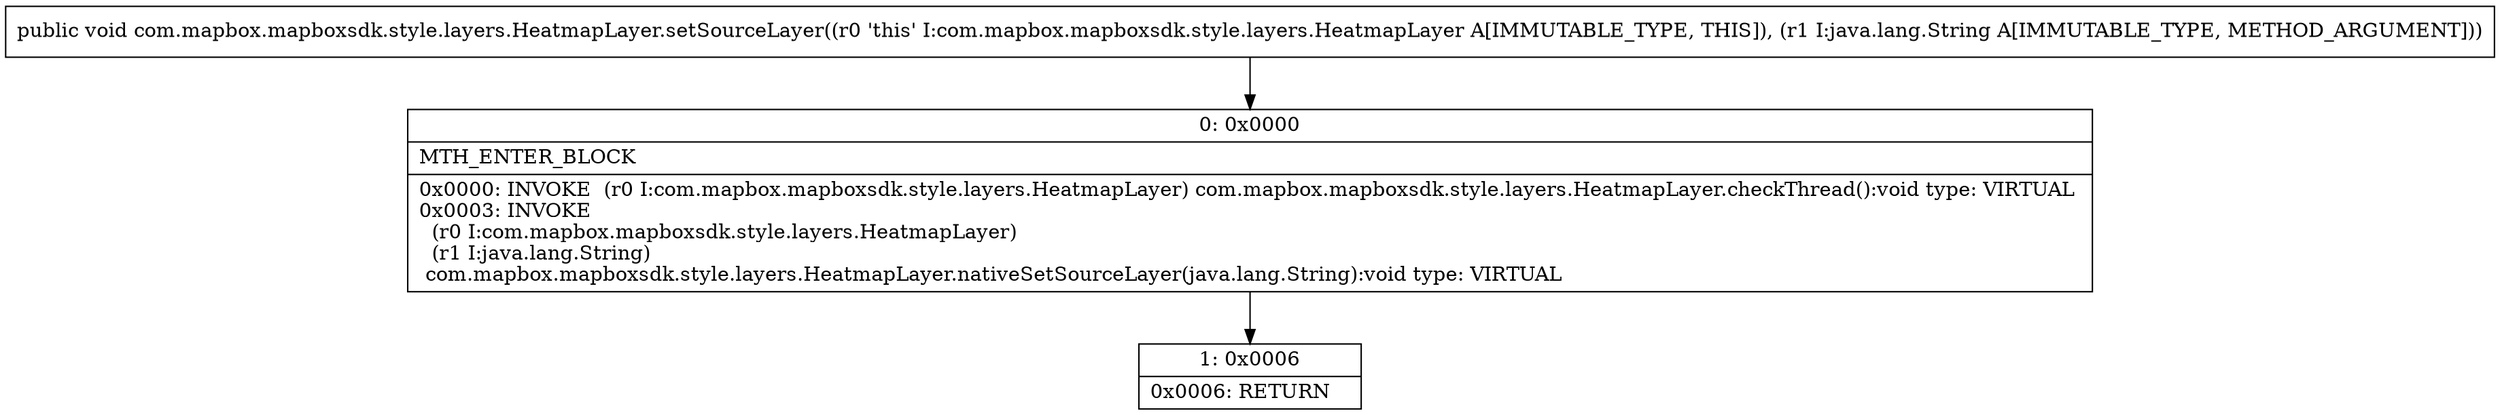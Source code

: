 digraph "CFG forcom.mapbox.mapboxsdk.style.layers.HeatmapLayer.setSourceLayer(Ljava\/lang\/String;)V" {
Node_0 [shape=record,label="{0\:\ 0x0000|MTH_ENTER_BLOCK\l|0x0000: INVOKE  (r0 I:com.mapbox.mapboxsdk.style.layers.HeatmapLayer) com.mapbox.mapboxsdk.style.layers.HeatmapLayer.checkThread():void type: VIRTUAL \l0x0003: INVOKE  \l  (r0 I:com.mapbox.mapboxsdk.style.layers.HeatmapLayer)\l  (r1 I:java.lang.String)\l com.mapbox.mapboxsdk.style.layers.HeatmapLayer.nativeSetSourceLayer(java.lang.String):void type: VIRTUAL \l}"];
Node_1 [shape=record,label="{1\:\ 0x0006|0x0006: RETURN   \l}"];
MethodNode[shape=record,label="{public void com.mapbox.mapboxsdk.style.layers.HeatmapLayer.setSourceLayer((r0 'this' I:com.mapbox.mapboxsdk.style.layers.HeatmapLayer A[IMMUTABLE_TYPE, THIS]), (r1 I:java.lang.String A[IMMUTABLE_TYPE, METHOD_ARGUMENT])) }"];
MethodNode -> Node_0;
Node_0 -> Node_1;
}

